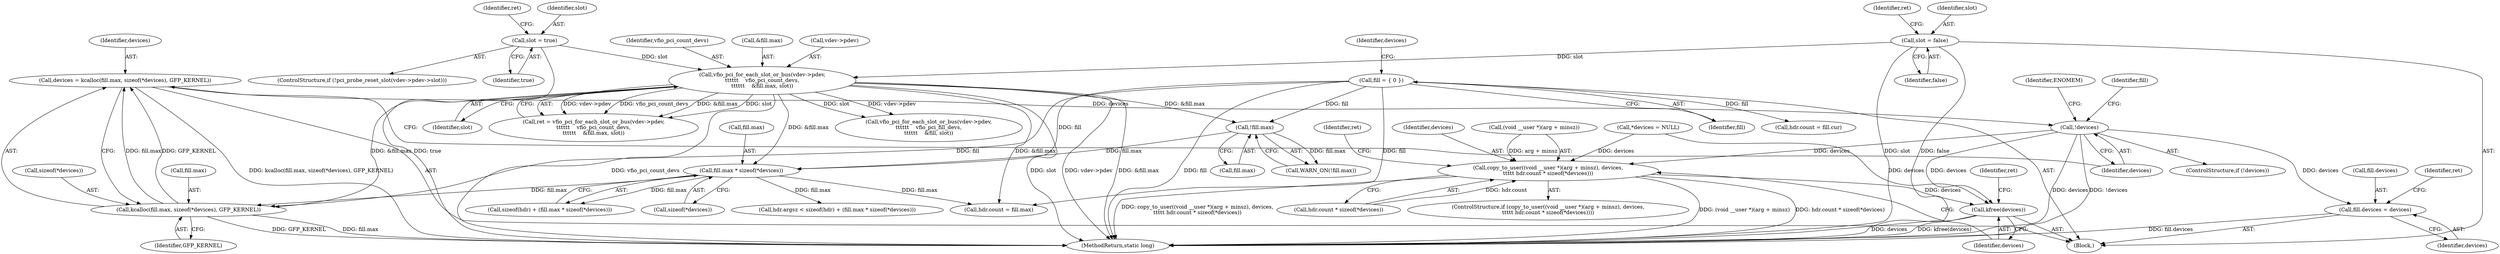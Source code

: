digraph "0_linux_05692d7005a364add85c6e25a6c4447ce08f913a@API" {
"1001014" [label="(Call,devices = kcalloc(fill.max, sizeof(*devices), GFP_KERNEL))"];
"1001016" [label="(Call,kcalloc(fill.max, sizeof(*devices), GFP_KERNEL))"];
"1000967" [label="(Call,vfio_pci_for_each_slot_or_bus(vdev->pdev,\n\t\t\t\t\t\t    vfio_pci_count_devs,\n\t\t\t\t\t\t    &fill.max, slot))"];
"1000951" [label="(Call,slot = true)"];
"1000911" [label="(Call,slot = false)"];
"1000904" [label="(Call,fill = { 0 })"];
"1000994" [label="(Call,fill.max * sizeof(*devices))"];
"1000982" [label="(Call,!fill.max)"];
"1001025" [label="(Call,!devices)"];
"1001030" [label="(Call,fill.devices = devices)"];
"1001073" [label="(Call,copy_to_user((void __user *)(arg + minsz), devices,\n\t\t\t\t\t hdr.count * sizeof(*devices)))"];
"1001091" [label="(Call,kfree(devices))"];
"1001026" [label="(Identifier,devices)"];
"1001015" [label="(Identifier,devices)"];
"1000943" [label="(ControlStructure,if (!pci_probe_reset_slot(vdev->pdev->slot)))"];
"1001037" [label="(Call,vfio_pci_for_each_slot_or_bus(vdev->pdev,\n\t\t\t\t\t\t    vfio_pci_fill_devs,\n\t\t\t\t\t\t    &fill, slot))"];
"1000911" [label="(Call,slot = false)"];
"1000998" [label="(Call,sizeof(*devices))"];
"1000966" [label="(Identifier,ret)"];
"1001091" [label="(Call,kfree(devices))"];
"1000907" [label="(Call,*devices = NULL)"];
"1001079" [label="(Identifier,devices)"];
"1000971" [label="(Identifier,vfio_pci_count_devs)"];
"1000904" [label="(Call,fill = { 0 })"];
"1001048" [label="(Call,hdr.count = fill.cur)"];
"1001036" [label="(Identifier,ret)"];
"1000976" [label="(Identifier,slot)"];
"1000982" [label="(Call,!fill.max)"];
"1001017" [label="(Call,fill.max)"];
"1000916" [label="(Identifier,ret)"];
"1000991" [label="(Call,sizeof(hdr) + (fill.max * sizeof(*devices)))"];
"1000953" [label="(Identifier,true)"];
"1000912" [label="(Identifier,slot)"];
"1001032" [label="(Identifier,fill)"];
"1000972" [label="(Call,&fill.max)"];
"1001030" [label="(Call,fill.devices = devices)"];
"1001031" [label="(Call,fill.devices)"];
"1000901" [label="(Block,)"];
"1000965" [label="(Call,ret = vfio_pci_for_each_slot_or_bus(vdev->pdev,\n\t\t\t\t\t\t    vfio_pci_count_devs,\n\t\t\t\t\t\t    &fill.max, slot))"];
"1001094" [label="(Identifier,ret)"];
"1001014" [label="(Call,devices = kcalloc(fill.max, sizeof(*devices), GFP_KERNEL))"];
"1001380" [label="(MethodReturn,static long)"];
"1001024" [label="(ControlStructure,if (!devices))"];
"1000968" [label="(Call,vdev->pdev)"];
"1001073" [label="(Call,copy_to_user((void __user *)(arg + minsz), devices,\n\t\t\t\t\t hdr.count * sizeof(*devices)))"];
"1000908" [label="(Identifier,devices)"];
"1001072" [label="(ControlStructure,if (copy_to_user((void __user *)(arg + minsz), devices,\n\t\t\t\t\t hdr.count * sizeof(*devices))))"];
"1001074" [label="(Call,(void __user *)(arg + minsz))"];
"1001092" [label="(Identifier,devices)"];
"1000951" [label="(Call,slot = true)"];
"1001006" [label="(Call,hdr.count = fill.max)"];
"1001016" [label="(Call,kcalloc(fill.max, sizeof(*devices), GFP_KERNEL))"];
"1001080" [label="(Call,hdr.count * sizeof(*devices))"];
"1001029" [label="(Identifier,ENOMEM)"];
"1001088" [label="(Identifier,ret)"];
"1000994" [label="(Call,fill.max * sizeof(*devices))"];
"1000952" [label="(Identifier,slot)"];
"1000987" [label="(Call,hdr.argsz < sizeof(hdr) + (fill.max * sizeof(*devices)))"];
"1001034" [label="(Identifier,devices)"];
"1000913" [label="(Identifier,false)"];
"1000967" [label="(Call,vfio_pci_for_each_slot_or_bus(vdev->pdev,\n\t\t\t\t\t\t    vfio_pci_count_devs,\n\t\t\t\t\t\t    &fill.max, slot))"];
"1000905" [label="(Identifier,fill)"];
"1001020" [label="(Call,sizeof(*devices))"];
"1001023" [label="(Identifier,GFP_KERNEL)"];
"1000981" [label="(Call,WARN_ON(!fill.max))"];
"1000983" [label="(Call,fill.max)"];
"1001025" [label="(Call,!devices)"];
"1000995" [label="(Call,fill.max)"];
"1001014" -> "1000901"  [label="AST: "];
"1001014" -> "1001016"  [label="CFG: "];
"1001015" -> "1001014"  [label="AST: "];
"1001016" -> "1001014"  [label="AST: "];
"1001026" -> "1001014"  [label="CFG: "];
"1001014" -> "1001380"  [label="DDG: kcalloc(fill.max, sizeof(*devices), GFP_KERNEL)"];
"1001016" -> "1001014"  [label="DDG: fill.max"];
"1001016" -> "1001014"  [label="DDG: GFP_KERNEL"];
"1001014" -> "1001025"  [label="DDG: devices"];
"1001016" -> "1001023"  [label="CFG: "];
"1001017" -> "1001016"  [label="AST: "];
"1001020" -> "1001016"  [label="AST: "];
"1001023" -> "1001016"  [label="AST: "];
"1001016" -> "1001380"  [label="DDG: GFP_KERNEL"];
"1001016" -> "1001380"  [label="DDG: fill.max"];
"1000967" -> "1001016"  [label="DDG: &fill.max"];
"1000904" -> "1001016"  [label="DDG: fill"];
"1000994" -> "1001016"  [label="DDG: fill.max"];
"1000967" -> "1000965"  [label="AST: "];
"1000967" -> "1000976"  [label="CFG: "];
"1000968" -> "1000967"  [label="AST: "];
"1000971" -> "1000967"  [label="AST: "];
"1000972" -> "1000967"  [label="AST: "];
"1000976" -> "1000967"  [label="AST: "];
"1000965" -> "1000967"  [label="CFG: "];
"1000967" -> "1001380"  [label="DDG: &fill.max"];
"1000967" -> "1001380"  [label="DDG: vfio_pci_count_devs"];
"1000967" -> "1001380"  [label="DDG: slot"];
"1000967" -> "1001380"  [label="DDG: vdev->pdev"];
"1000967" -> "1000965"  [label="DDG: vdev->pdev"];
"1000967" -> "1000965"  [label="DDG: vfio_pci_count_devs"];
"1000967" -> "1000965"  [label="DDG: &fill.max"];
"1000967" -> "1000965"  [label="DDG: slot"];
"1000951" -> "1000967"  [label="DDG: slot"];
"1000911" -> "1000967"  [label="DDG: slot"];
"1000967" -> "1000982"  [label="DDG: &fill.max"];
"1000967" -> "1000994"  [label="DDG: &fill.max"];
"1000967" -> "1001006"  [label="DDG: &fill.max"];
"1000967" -> "1001037"  [label="DDG: vdev->pdev"];
"1000967" -> "1001037"  [label="DDG: slot"];
"1000951" -> "1000943"  [label="AST: "];
"1000951" -> "1000953"  [label="CFG: "];
"1000952" -> "1000951"  [label="AST: "];
"1000953" -> "1000951"  [label="AST: "];
"1000966" -> "1000951"  [label="CFG: "];
"1000951" -> "1001380"  [label="DDG: true"];
"1000911" -> "1000901"  [label="AST: "];
"1000911" -> "1000913"  [label="CFG: "];
"1000912" -> "1000911"  [label="AST: "];
"1000913" -> "1000911"  [label="AST: "];
"1000916" -> "1000911"  [label="CFG: "];
"1000911" -> "1001380"  [label="DDG: slot"];
"1000911" -> "1001380"  [label="DDG: false"];
"1000904" -> "1000901"  [label="AST: "];
"1000904" -> "1000905"  [label="CFG: "];
"1000905" -> "1000904"  [label="AST: "];
"1000908" -> "1000904"  [label="CFG: "];
"1000904" -> "1001380"  [label="DDG: fill"];
"1000904" -> "1000982"  [label="DDG: fill"];
"1000904" -> "1000994"  [label="DDG: fill"];
"1000904" -> "1001006"  [label="DDG: fill"];
"1000904" -> "1001048"  [label="DDG: fill"];
"1000994" -> "1000991"  [label="AST: "];
"1000994" -> "1000998"  [label="CFG: "];
"1000995" -> "1000994"  [label="AST: "];
"1000998" -> "1000994"  [label="AST: "];
"1000991" -> "1000994"  [label="CFG: "];
"1000994" -> "1000987"  [label="DDG: fill.max"];
"1000994" -> "1000991"  [label="DDG: fill.max"];
"1000982" -> "1000994"  [label="DDG: fill.max"];
"1000994" -> "1001006"  [label="DDG: fill.max"];
"1000982" -> "1000981"  [label="AST: "];
"1000982" -> "1000983"  [label="CFG: "];
"1000983" -> "1000982"  [label="AST: "];
"1000981" -> "1000982"  [label="CFG: "];
"1000982" -> "1000981"  [label="DDG: fill.max"];
"1001025" -> "1001024"  [label="AST: "];
"1001025" -> "1001026"  [label="CFG: "];
"1001026" -> "1001025"  [label="AST: "];
"1001029" -> "1001025"  [label="CFG: "];
"1001032" -> "1001025"  [label="CFG: "];
"1001025" -> "1001380"  [label="DDG: devices"];
"1001025" -> "1001380"  [label="DDG: !devices"];
"1001025" -> "1001030"  [label="DDG: devices"];
"1001025" -> "1001073"  [label="DDG: devices"];
"1001025" -> "1001091"  [label="DDG: devices"];
"1001030" -> "1000901"  [label="AST: "];
"1001030" -> "1001034"  [label="CFG: "];
"1001031" -> "1001030"  [label="AST: "];
"1001034" -> "1001030"  [label="AST: "];
"1001036" -> "1001030"  [label="CFG: "];
"1001030" -> "1001380"  [label="DDG: fill.devices"];
"1001073" -> "1001072"  [label="AST: "];
"1001073" -> "1001080"  [label="CFG: "];
"1001074" -> "1001073"  [label="AST: "];
"1001079" -> "1001073"  [label="AST: "];
"1001080" -> "1001073"  [label="AST: "];
"1001088" -> "1001073"  [label="CFG: "];
"1001092" -> "1001073"  [label="CFG: "];
"1001073" -> "1001380"  [label="DDG: (void __user *)(arg + minsz)"];
"1001073" -> "1001380"  [label="DDG: hdr.count * sizeof(*devices)"];
"1001073" -> "1001380"  [label="DDG: copy_to_user((void __user *)(arg + minsz), devices,\n\t\t\t\t\t hdr.count * sizeof(*devices))"];
"1001074" -> "1001073"  [label="DDG: arg + minsz"];
"1000907" -> "1001073"  [label="DDG: devices"];
"1001080" -> "1001073"  [label="DDG: hdr.count"];
"1001073" -> "1001091"  [label="DDG: devices"];
"1001091" -> "1000901"  [label="AST: "];
"1001091" -> "1001092"  [label="CFG: "];
"1001092" -> "1001091"  [label="AST: "];
"1001094" -> "1001091"  [label="CFG: "];
"1001091" -> "1001380"  [label="DDG: kfree(devices)"];
"1001091" -> "1001380"  [label="DDG: devices"];
"1000907" -> "1001091"  [label="DDG: devices"];
}
